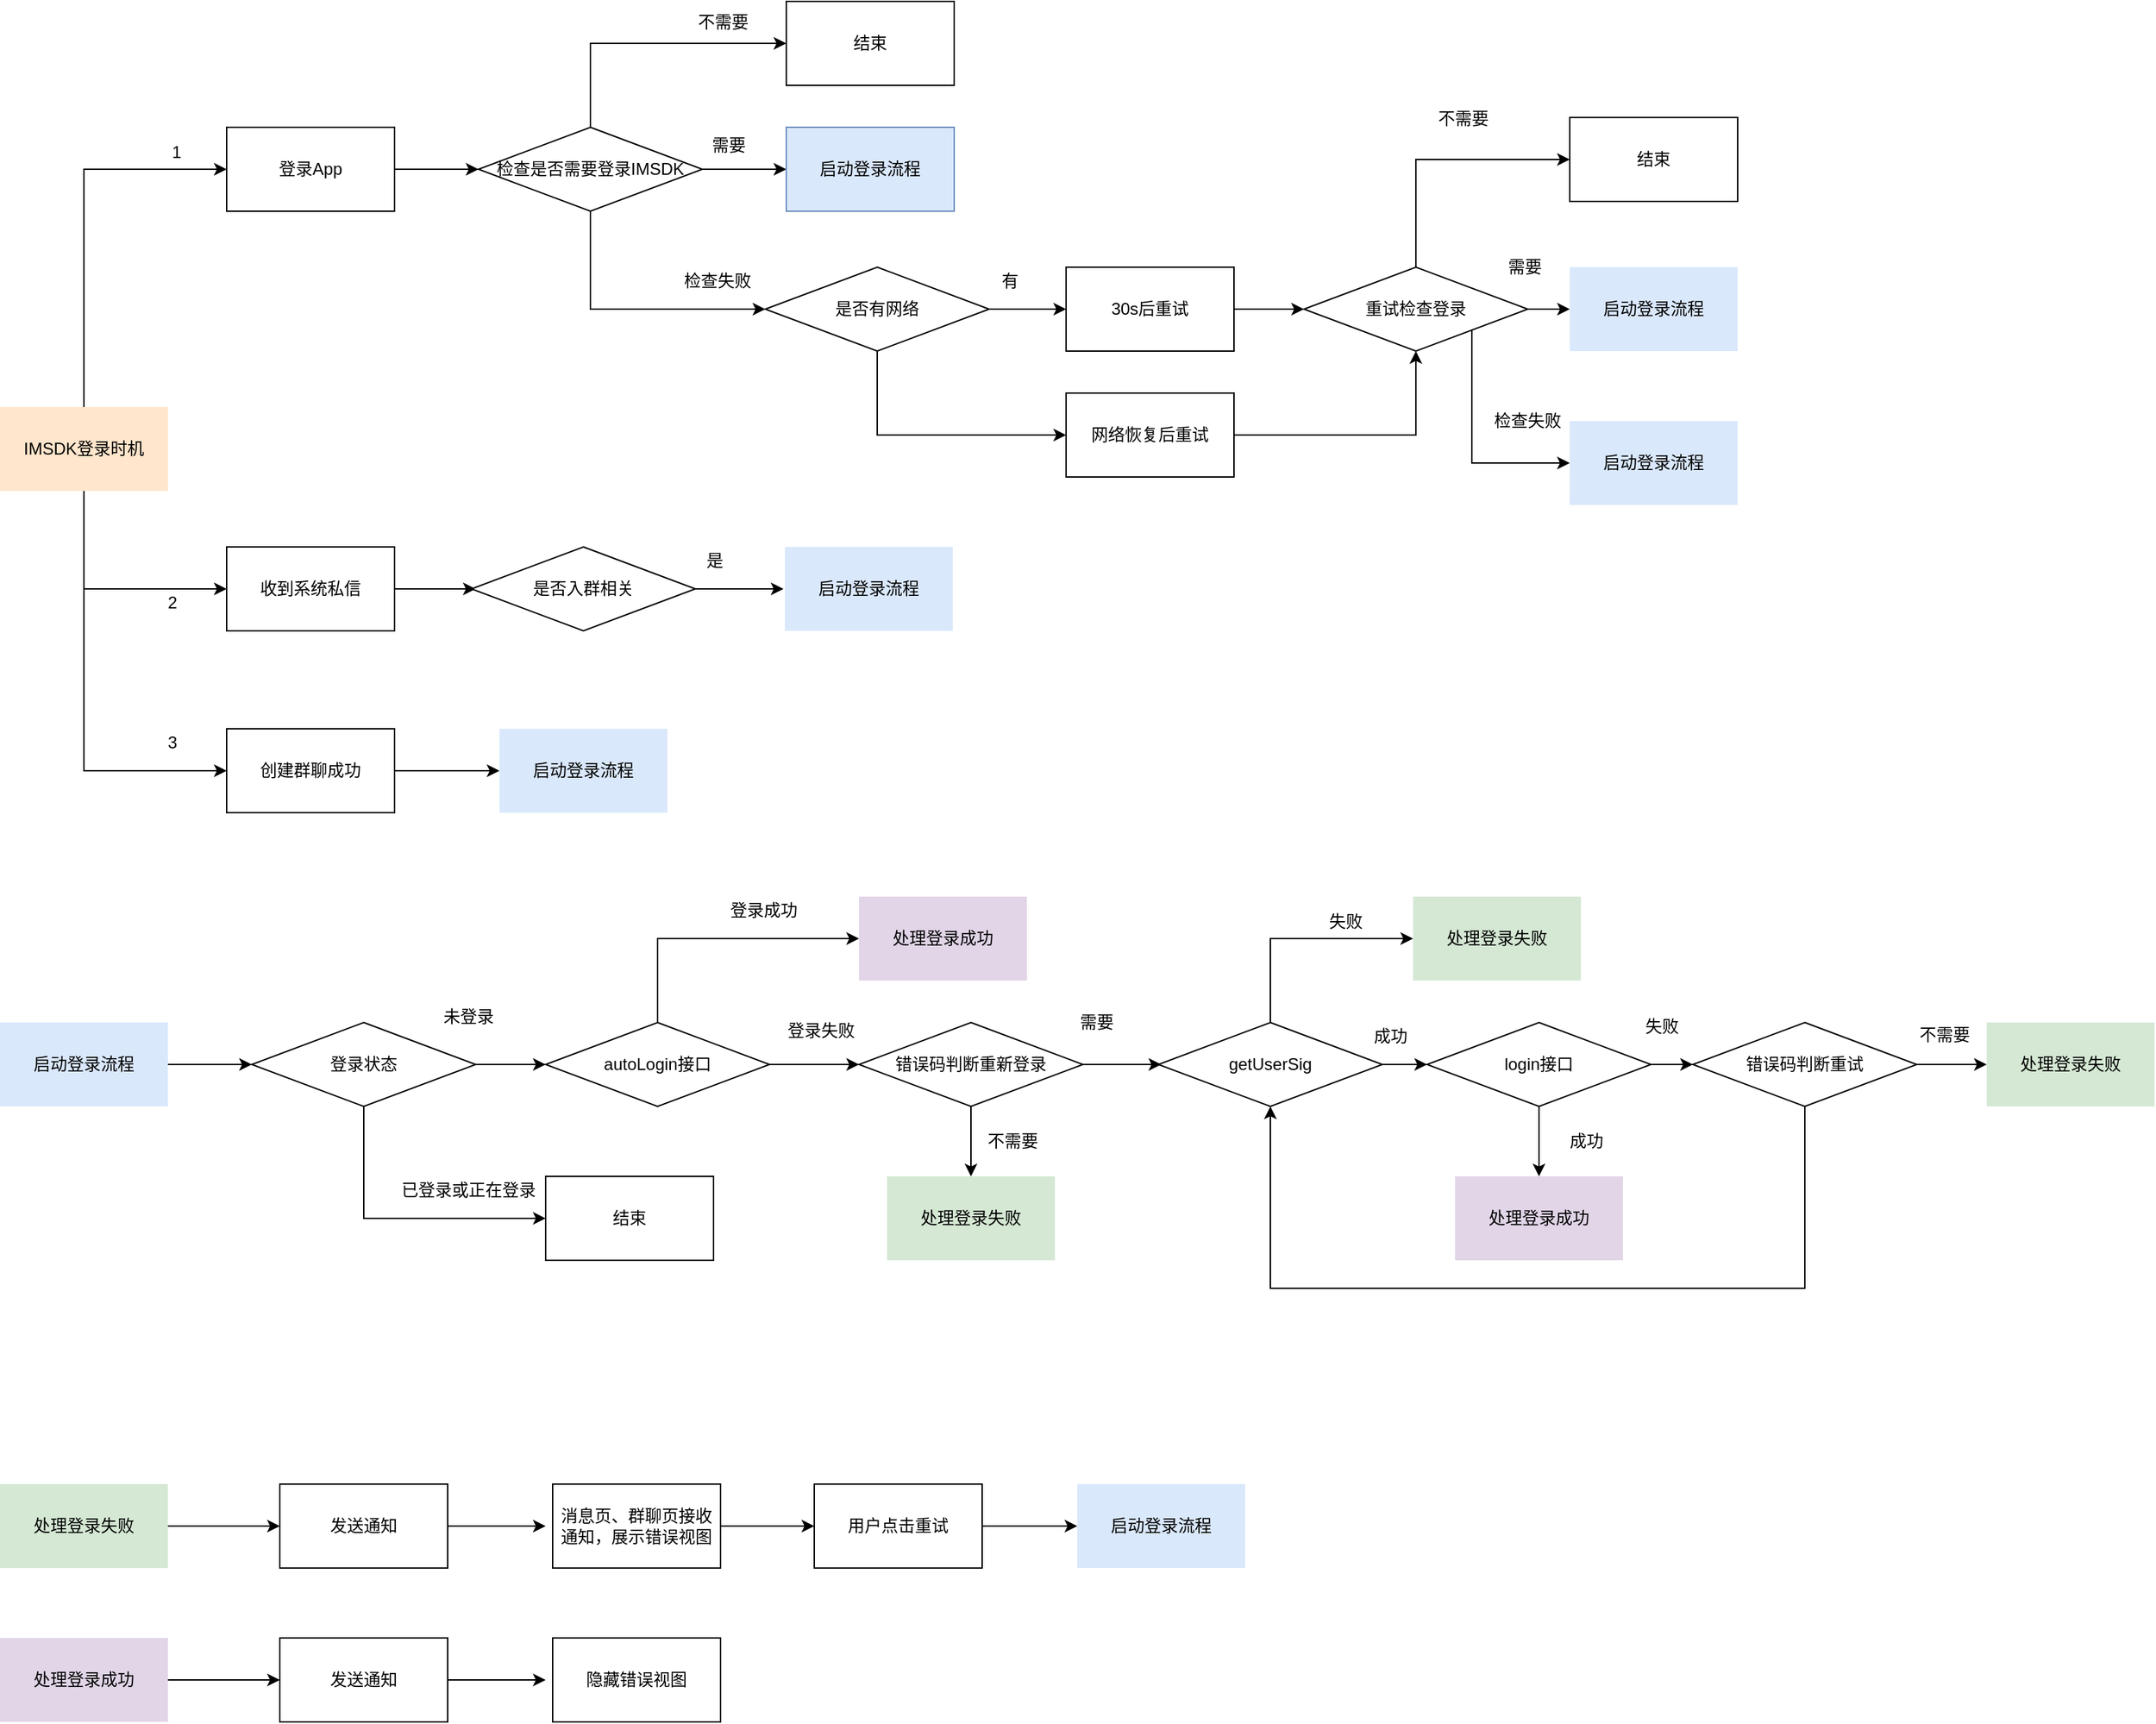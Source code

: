<mxfile version="12.2.3" type="github" pages="1">
  <diagram id="c0NUUx905rl7YYBqa5l2" name="Page-1">
    <mxGraphModel dx="2066" dy="1060" grid="1" gridSize="10" guides="1" tooltips="1" connect="1" arrows="1" fold="1" page="1" pageScale="1" pageWidth="4681" pageHeight="3300" math="0" shadow="0">
      <root>
        <mxCell id="0"/>
        <mxCell id="1" parent="0"/>
        <mxCell id="lAbQS1DIYK83FeChOZU8-4" style="edgeStyle=orthogonalEdgeStyle;rounded=0;orthogonalLoop=1;jettySize=auto;html=1;exitX=1;exitY=0.5;exitDx=0;exitDy=0;entryX=0;entryY=0.5;entryDx=0;entryDy=0;" edge="1" parent="1" source="lAbQS1DIYK83FeChOZU8-1" target="lAbQS1DIYK83FeChOZU8-2">
          <mxGeometry relative="1" as="geometry"/>
        </mxCell>
        <mxCell id="lAbQS1DIYK83FeChOZU8-1" value="登录App" style="rounded=0;whiteSpace=wrap;html=1;" vertex="1" parent="1">
          <mxGeometry x="482" y="290" width="120" height="60" as="geometry"/>
        </mxCell>
        <mxCell id="lAbQS1DIYK83FeChOZU8-6" style="edgeStyle=orthogonalEdgeStyle;rounded=0;orthogonalLoop=1;jettySize=auto;html=1;exitX=1;exitY=0.5;exitDx=0;exitDy=0;" edge="1" parent="1" source="lAbQS1DIYK83FeChOZU8-2" target="lAbQS1DIYK83FeChOZU8-5">
          <mxGeometry relative="1" as="geometry"/>
        </mxCell>
        <mxCell id="lAbQS1DIYK83FeChOZU8-9" style="edgeStyle=orthogonalEdgeStyle;rounded=0;orthogonalLoop=1;jettySize=auto;html=1;exitX=0.5;exitY=1;exitDx=0;exitDy=0;entryX=0;entryY=0.5;entryDx=0;entryDy=0;" edge="1" parent="1" source="lAbQS1DIYK83FeChOZU8-2" target="lAbQS1DIYK83FeChOZU8-14">
          <mxGeometry relative="1" as="geometry">
            <mxPoint x="882" y="420" as="targetPoint"/>
          </mxGeometry>
        </mxCell>
        <mxCell id="lAbQS1DIYK83FeChOZU8-12" style="edgeStyle=orthogonalEdgeStyle;rounded=0;orthogonalLoop=1;jettySize=auto;html=1;exitX=0.5;exitY=0;exitDx=0;exitDy=0;entryX=0;entryY=0.5;entryDx=0;entryDy=0;" edge="1" parent="1" source="lAbQS1DIYK83FeChOZU8-2" target="lAbQS1DIYK83FeChOZU8-11">
          <mxGeometry relative="1" as="geometry"/>
        </mxCell>
        <mxCell id="lAbQS1DIYK83FeChOZU8-2" value="检查是否需要登录IMSDK" style="rhombus;whiteSpace=wrap;html=1;" vertex="1" parent="1">
          <mxGeometry x="662" y="290" width="160" height="60" as="geometry"/>
        </mxCell>
        <mxCell id="lAbQS1DIYK83FeChOZU8-5" value="启动登录流程" style="rounded=0;whiteSpace=wrap;html=1;fillColor=#dae8fc;strokeColor=#6c8ebf;" vertex="1" parent="1">
          <mxGeometry x="882" y="290" width="120" height="60" as="geometry"/>
        </mxCell>
        <mxCell id="lAbQS1DIYK83FeChOZU8-8" value="检查失败" style="text;html=1;resizable=0;points=[];autosize=1;align=left;verticalAlign=top;spacingTop=-4;" vertex="1" parent="1">
          <mxGeometry x="807" y="390" width="60" height="20" as="geometry"/>
        </mxCell>
        <mxCell id="lAbQS1DIYK83FeChOZU8-10" value="需要" style="text;html=1;resizable=0;points=[];autosize=1;align=left;verticalAlign=top;spacingTop=-4;" vertex="1" parent="1">
          <mxGeometry x="827" y="293" width="40" height="20" as="geometry"/>
        </mxCell>
        <mxCell id="lAbQS1DIYK83FeChOZU8-11" value="结束" style="rounded=0;whiteSpace=wrap;html=1;" vertex="1" parent="1">
          <mxGeometry x="882" y="200" width="120" height="60" as="geometry"/>
        </mxCell>
        <mxCell id="lAbQS1DIYK83FeChOZU8-13" value="不需要" style="text;html=1;resizable=0;points=[];autosize=1;align=left;verticalAlign=top;spacingTop=-4;" vertex="1" parent="1">
          <mxGeometry x="817" y="205" width="50" height="20" as="geometry"/>
        </mxCell>
        <mxCell id="lAbQS1DIYK83FeChOZU8-16" style="edgeStyle=orthogonalEdgeStyle;rounded=0;orthogonalLoop=1;jettySize=auto;html=1;exitX=1;exitY=0.5;exitDx=0;exitDy=0;entryX=0;entryY=0.5;entryDx=0;entryDy=0;" edge="1" parent="1" source="lAbQS1DIYK83FeChOZU8-14" target="lAbQS1DIYK83FeChOZU8-15">
          <mxGeometry relative="1" as="geometry"/>
        </mxCell>
        <mxCell id="lAbQS1DIYK83FeChOZU8-19" style="edgeStyle=orthogonalEdgeStyle;rounded=0;orthogonalLoop=1;jettySize=auto;html=1;exitX=0.5;exitY=1;exitDx=0;exitDy=0;entryX=0;entryY=0.5;entryDx=0;entryDy=0;" edge="1" parent="1" source="lAbQS1DIYK83FeChOZU8-14" target="lAbQS1DIYK83FeChOZU8-18">
          <mxGeometry relative="1" as="geometry"/>
        </mxCell>
        <mxCell id="lAbQS1DIYK83FeChOZU8-14" value="是否有网络" style="rhombus;whiteSpace=wrap;html=1;" vertex="1" parent="1">
          <mxGeometry x="867" y="390" width="160" height="60" as="geometry"/>
        </mxCell>
        <mxCell id="lAbQS1DIYK83FeChOZU8-21" style="edgeStyle=orthogonalEdgeStyle;rounded=0;orthogonalLoop=1;jettySize=auto;html=1;exitX=1;exitY=0.5;exitDx=0;exitDy=0;entryX=0;entryY=0.5;entryDx=0;entryDy=0;" edge="1" parent="1" source="lAbQS1DIYK83FeChOZU8-15" target="lAbQS1DIYK83FeChOZU8-20">
          <mxGeometry relative="1" as="geometry"/>
        </mxCell>
        <mxCell id="lAbQS1DIYK83FeChOZU8-15" value="30s后重试" style="rounded=0;whiteSpace=wrap;html=1;" vertex="1" parent="1">
          <mxGeometry x="1082" y="390" width="120" height="60" as="geometry"/>
        </mxCell>
        <mxCell id="lAbQS1DIYK83FeChOZU8-17" value="有" style="text;html=1;resizable=0;points=[];autosize=1;align=left;verticalAlign=top;spacingTop=-4;" vertex="1" parent="1">
          <mxGeometry x="1034" y="390" width="30" height="20" as="geometry"/>
        </mxCell>
        <mxCell id="lAbQS1DIYK83FeChOZU8-22" style="edgeStyle=orthogonalEdgeStyle;rounded=0;orthogonalLoop=1;jettySize=auto;html=1;exitX=1;exitY=0.5;exitDx=0;exitDy=0;entryX=0.5;entryY=1;entryDx=0;entryDy=0;" edge="1" parent="1" source="lAbQS1DIYK83FeChOZU8-18" target="lAbQS1DIYK83FeChOZU8-20">
          <mxGeometry relative="1" as="geometry"/>
        </mxCell>
        <mxCell id="lAbQS1DIYK83FeChOZU8-18" value="网络恢复后重试" style="rounded=0;whiteSpace=wrap;html=1;" vertex="1" parent="1">
          <mxGeometry x="1082" y="480" width="120" height="60" as="geometry"/>
        </mxCell>
        <mxCell id="lAbQS1DIYK83FeChOZU8-24" style="edgeStyle=orthogonalEdgeStyle;rounded=0;orthogonalLoop=1;jettySize=auto;html=1;exitX=0.5;exitY=0;exitDx=0;exitDy=0;entryX=0;entryY=0.5;entryDx=0;entryDy=0;" edge="1" parent="1" source="lAbQS1DIYK83FeChOZU8-20" target="lAbQS1DIYK83FeChOZU8-23">
          <mxGeometry relative="1" as="geometry"/>
        </mxCell>
        <mxCell id="lAbQS1DIYK83FeChOZU8-33" style="edgeStyle=orthogonalEdgeStyle;rounded=0;orthogonalLoop=1;jettySize=auto;html=1;exitX=1;exitY=0.5;exitDx=0;exitDy=0;entryX=0;entryY=0.5;entryDx=0;entryDy=0;" edge="1" parent="1" source="lAbQS1DIYK83FeChOZU8-20" target="lAbQS1DIYK83FeChOZU8-25">
          <mxGeometry relative="1" as="geometry"/>
        </mxCell>
        <mxCell id="lAbQS1DIYK83FeChOZU8-35" style="edgeStyle=orthogonalEdgeStyle;rounded=0;orthogonalLoop=1;jettySize=auto;html=1;exitX=1;exitY=1;exitDx=0;exitDy=0;entryX=0;entryY=0.5;entryDx=0;entryDy=0;" edge="1" parent="1" source="lAbQS1DIYK83FeChOZU8-20" target="lAbQS1DIYK83FeChOZU8-34">
          <mxGeometry relative="1" as="geometry">
            <Array as="points">
              <mxPoint x="1372" y="530"/>
            </Array>
          </mxGeometry>
        </mxCell>
        <mxCell id="lAbQS1DIYK83FeChOZU8-20" value="重试检查登录" style="rhombus;whiteSpace=wrap;html=1;" vertex="1" parent="1">
          <mxGeometry x="1252" y="390" width="160" height="60" as="geometry"/>
        </mxCell>
        <mxCell id="lAbQS1DIYK83FeChOZU8-23" value="结束" style="rounded=0;whiteSpace=wrap;html=1;" vertex="1" parent="1">
          <mxGeometry x="1442" y="283" width="120" height="60" as="geometry"/>
        </mxCell>
        <mxCell id="lAbQS1DIYK83FeChOZU8-25" value="启动登录流程" style="rounded=0;whiteSpace=wrap;html=1;fillColor=#dae8fc;strokeColor=none;" vertex="1" parent="1">
          <mxGeometry x="1442" y="390" width="120" height="60" as="geometry"/>
        </mxCell>
        <mxCell id="lAbQS1DIYK83FeChOZU8-26" value="不需要" style="text;html=1;resizable=0;points=[];autosize=1;align=left;verticalAlign=top;spacingTop=-4;" vertex="1" parent="1">
          <mxGeometry x="1346" y="274" width="50" height="20" as="geometry"/>
        </mxCell>
        <mxCell id="lAbQS1DIYK83FeChOZU8-28" value="需要" style="text;html=1;resizable=0;points=[];autosize=1;align=left;verticalAlign=top;spacingTop=-4;" vertex="1" parent="1">
          <mxGeometry x="1396" y="380" width="40" height="20" as="geometry"/>
        </mxCell>
        <mxCell id="lAbQS1DIYK83FeChOZU8-34" value="启动登录流程" style="rounded=0;whiteSpace=wrap;html=1;strokeColor=none;fillColor=#dae8fc;" vertex="1" parent="1">
          <mxGeometry x="1442" y="500" width="120" height="60" as="geometry"/>
        </mxCell>
        <mxCell id="lAbQS1DIYK83FeChOZU8-37" value="检查失败" style="text;html=1;resizable=0;points=[];autosize=1;align=left;verticalAlign=top;spacingTop=-4;" vertex="1" parent="1">
          <mxGeometry x="1386" y="490" width="60" height="20" as="geometry"/>
        </mxCell>
        <mxCell id="lAbQS1DIYK83FeChOZU8-40" style="edgeStyle=orthogonalEdgeStyle;rounded=0;orthogonalLoop=1;jettySize=auto;html=1;exitX=1;exitY=0.5;exitDx=0;exitDy=0;entryX=0;entryY=0.5;entryDx=0;entryDy=0;" edge="1" parent="1" source="lAbQS1DIYK83FeChOZU8-38">
          <mxGeometry relative="1" as="geometry">
            <mxPoint x="500" y="960" as="targetPoint"/>
          </mxGeometry>
        </mxCell>
        <mxCell id="lAbQS1DIYK83FeChOZU8-38" value="启动登录流程" style="rounded=0;whiteSpace=wrap;html=1;strokeColor=none;fillColor=#dae8fc;" vertex="1" parent="1">
          <mxGeometry x="320" y="930" width="120" height="60" as="geometry"/>
        </mxCell>
        <mxCell id="lAbQS1DIYK83FeChOZU8-45" style="edgeStyle=orthogonalEdgeStyle;rounded=0;orthogonalLoop=1;jettySize=auto;html=1;exitX=0.5;exitY=1;exitDx=0;exitDy=0;entryX=0;entryY=0.5;entryDx=0;entryDy=0;" edge="1" parent="1" source="lAbQS1DIYK83FeChOZU8-41" target="lAbQS1DIYK83FeChOZU8-44">
          <mxGeometry relative="1" as="geometry"/>
        </mxCell>
        <mxCell id="lAbQS1DIYK83FeChOZU8-46" style="edgeStyle=orthogonalEdgeStyle;rounded=0;orthogonalLoop=1;jettySize=auto;html=1;exitX=1;exitY=0.5;exitDx=0;exitDy=0;entryX=0;entryY=0.5;entryDx=0;entryDy=0;" edge="1" parent="1" source="lAbQS1DIYK83FeChOZU8-41">
          <mxGeometry relative="1" as="geometry">
            <mxPoint x="710" y="960" as="targetPoint"/>
          </mxGeometry>
        </mxCell>
        <mxCell id="lAbQS1DIYK83FeChOZU8-41" value="登录状态" style="rhombus;whiteSpace=wrap;html=1;" vertex="1" parent="1">
          <mxGeometry x="500" y="930" width="160" height="60" as="geometry"/>
        </mxCell>
        <mxCell id="lAbQS1DIYK83FeChOZU8-44" value="结束" style="rounded=0;whiteSpace=wrap;html=1;" vertex="1" parent="1">
          <mxGeometry x="710" y="1040" width="120" height="60" as="geometry"/>
        </mxCell>
        <mxCell id="lAbQS1DIYK83FeChOZU8-57" style="edgeStyle=orthogonalEdgeStyle;rounded=0;orthogonalLoop=1;jettySize=auto;html=1;exitX=0.5;exitY=0;exitDx=0;exitDy=0;entryX=0;entryY=0.5;entryDx=0;entryDy=0;" edge="1" parent="1" source="lAbQS1DIYK83FeChOZU8-47" target="lAbQS1DIYK83FeChOZU8-51">
          <mxGeometry relative="1" as="geometry"/>
        </mxCell>
        <mxCell id="lAbQS1DIYK83FeChOZU8-58" style="edgeStyle=orthogonalEdgeStyle;rounded=0;orthogonalLoop=1;jettySize=auto;html=1;exitX=1;exitY=0.5;exitDx=0;exitDy=0;entryX=0;entryY=0.5;entryDx=0;entryDy=0;" edge="1" parent="1" source="lAbQS1DIYK83FeChOZU8-47">
          <mxGeometry relative="1" as="geometry">
            <mxPoint x="934" y="960" as="targetPoint"/>
          </mxGeometry>
        </mxCell>
        <mxCell id="lAbQS1DIYK83FeChOZU8-47" value="autoLogin接口" style="rhombus;whiteSpace=wrap;html=1;" vertex="1" parent="1">
          <mxGeometry x="710" y="930" width="160" height="60" as="geometry"/>
        </mxCell>
        <mxCell id="lAbQS1DIYK83FeChOZU8-48" value="已登录或正在登录" style="text;html=1;resizable=0;points=[];autosize=1;align=left;verticalAlign=top;spacingTop=-4;" vertex="1" parent="1">
          <mxGeometry x="605" y="1040" width="110" height="20" as="geometry"/>
        </mxCell>
        <mxCell id="lAbQS1DIYK83FeChOZU8-49" value="未登录" style="text;html=1;resizable=0;points=[];autosize=1;align=left;verticalAlign=top;spacingTop=-4;" vertex="1" parent="1">
          <mxGeometry x="635" y="916" width="50" height="20" as="geometry"/>
        </mxCell>
        <mxCell id="lAbQS1DIYK83FeChOZU8-51" value="处理登录成功" style="rounded=0;whiteSpace=wrap;html=1;strokeColor=none;fillColor=#e1d5e7;" vertex="1" parent="1">
          <mxGeometry x="934" y="840" width="120" height="60" as="geometry"/>
        </mxCell>
        <mxCell id="lAbQS1DIYK83FeChOZU8-53" value="登录成功" style="text;html=1;resizable=0;points=[];autosize=1;align=left;verticalAlign=top;spacingTop=-4;" vertex="1" parent="1">
          <mxGeometry x="840" y="840" width="60" height="20" as="geometry"/>
        </mxCell>
        <mxCell id="lAbQS1DIYK83FeChOZU8-63" style="edgeStyle=orthogonalEdgeStyle;rounded=0;orthogonalLoop=1;jettySize=auto;html=1;exitX=1;exitY=0.5;exitDx=0;exitDy=0;" edge="1" parent="1" source="lAbQS1DIYK83FeChOZU8-59">
          <mxGeometry relative="1" as="geometry">
            <mxPoint x="1150" y="960" as="targetPoint"/>
          </mxGeometry>
        </mxCell>
        <mxCell id="lAbQS1DIYK83FeChOZU8-82" style="edgeStyle=orthogonalEdgeStyle;rounded=0;orthogonalLoop=1;jettySize=auto;html=1;exitX=0.5;exitY=1;exitDx=0;exitDy=0;entryX=0.5;entryY=0;entryDx=0;entryDy=0;" edge="1" parent="1" source="lAbQS1DIYK83FeChOZU8-59" target="lAbQS1DIYK83FeChOZU8-62">
          <mxGeometry relative="1" as="geometry"/>
        </mxCell>
        <mxCell id="lAbQS1DIYK83FeChOZU8-59" value="错误码判断重新登录" style="rhombus;whiteSpace=wrap;html=1;" vertex="1" parent="1">
          <mxGeometry x="934" y="930" width="160" height="60" as="geometry"/>
        </mxCell>
        <mxCell id="lAbQS1DIYK83FeChOZU8-60" value="登录失败" style="text;html=1;resizable=0;points=[];autosize=1;align=left;verticalAlign=top;spacingTop=-4;" vertex="1" parent="1">
          <mxGeometry x="881" y="926" width="60" height="20" as="geometry"/>
        </mxCell>
        <mxCell id="lAbQS1DIYK83FeChOZU8-62" value="处理登录失败" style="rounded=0;whiteSpace=wrap;html=1;fillColor=#d5e8d4;strokeColor=none;" vertex="1" parent="1">
          <mxGeometry x="954" y="1040" width="120" height="60" as="geometry"/>
        </mxCell>
        <mxCell id="lAbQS1DIYK83FeChOZU8-64" value="需要" style="text;html=1;resizable=0;points=[];autosize=1;align=left;verticalAlign=top;spacingTop=-4;" vertex="1" parent="1">
          <mxGeometry x="1090" y="920" width="40" height="20" as="geometry"/>
        </mxCell>
        <mxCell id="lAbQS1DIYK83FeChOZU8-66" value="不需要" style="text;html=1;resizable=0;points=[];autosize=1;align=left;verticalAlign=top;spacingTop=-4;" vertex="1" parent="1">
          <mxGeometry x="1024" y="1005" width="50" height="20" as="geometry"/>
        </mxCell>
        <mxCell id="lAbQS1DIYK83FeChOZU8-69" value="处理登录失败" style="rounded=0;whiteSpace=wrap;html=1;fillColor=#d5e8d4;strokeColor=none;" vertex="1" parent="1">
          <mxGeometry x="1330" y="840" width="120" height="60" as="geometry"/>
        </mxCell>
        <mxCell id="lAbQS1DIYK83FeChOZU8-71" value="失败" style="text;html=1;resizable=0;points=[];autosize=1;align=left;verticalAlign=top;spacingTop=-4;" vertex="1" parent="1">
          <mxGeometry x="1268" y="848" width="40" height="20" as="geometry"/>
        </mxCell>
        <mxCell id="lAbQS1DIYK83FeChOZU8-72" value="成功" style="text;html=1;resizable=0;points=[];autosize=1;align=left;verticalAlign=top;spacingTop=-4;" vertex="1" parent="1">
          <mxGeometry x="1300" y="930" width="40" height="20" as="geometry"/>
        </mxCell>
        <mxCell id="lAbQS1DIYK83FeChOZU8-75" style="edgeStyle=orthogonalEdgeStyle;rounded=0;orthogonalLoop=1;jettySize=auto;html=1;exitX=0.5;exitY=0;exitDx=0;exitDy=0;entryX=0;entryY=0.5;entryDx=0;entryDy=0;" edge="1" parent="1" source="lAbQS1DIYK83FeChOZU8-73" target="lAbQS1DIYK83FeChOZU8-69">
          <mxGeometry relative="1" as="geometry"/>
        </mxCell>
        <mxCell id="lAbQS1DIYK83FeChOZU8-76" style="edgeStyle=orthogonalEdgeStyle;rounded=0;orthogonalLoop=1;jettySize=auto;html=1;exitX=1;exitY=0.5;exitDx=0;exitDy=0;entryX=0;entryY=0.5;entryDx=0;entryDy=0;" edge="1" parent="1" source="lAbQS1DIYK83FeChOZU8-73" target="lAbQS1DIYK83FeChOZU8-74">
          <mxGeometry relative="1" as="geometry"/>
        </mxCell>
        <mxCell id="lAbQS1DIYK83FeChOZU8-73" value="getUserSig" style="rhombus;whiteSpace=wrap;html=1;" vertex="1" parent="1">
          <mxGeometry x="1148" y="930" width="160" height="60" as="geometry"/>
        </mxCell>
        <mxCell id="lAbQS1DIYK83FeChOZU8-83" style="edgeStyle=orthogonalEdgeStyle;rounded=0;orthogonalLoop=1;jettySize=auto;html=1;exitX=0.5;exitY=1;exitDx=0;exitDy=0;entryX=0.5;entryY=0;entryDx=0;entryDy=0;" edge="1" parent="1" source="lAbQS1DIYK83FeChOZU8-74" target="lAbQS1DIYK83FeChOZU8-78">
          <mxGeometry relative="1" as="geometry"/>
        </mxCell>
        <mxCell id="lAbQS1DIYK83FeChOZU8-84" style="edgeStyle=orthogonalEdgeStyle;rounded=0;orthogonalLoop=1;jettySize=auto;html=1;exitX=1;exitY=0.5;exitDx=0;exitDy=0;entryX=0;entryY=0.5;entryDx=0;entryDy=0;" edge="1" parent="1" source="lAbQS1DIYK83FeChOZU8-74" target="lAbQS1DIYK83FeChOZU8-81">
          <mxGeometry relative="1" as="geometry"/>
        </mxCell>
        <mxCell id="lAbQS1DIYK83FeChOZU8-74" value="login接口" style="rhombus;whiteSpace=wrap;html=1;" vertex="1" parent="1">
          <mxGeometry x="1340" y="930" width="160" height="60" as="geometry"/>
        </mxCell>
        <mxCell id="lAbQS1DIYK83FeChOZU8-78" value="处理登录成功" style="rounded=0;whiteSpace=wrap;html=1;fillColor=#e1d5e7;strokeColor=none;" vertex="1" parent="1">
          <mxGeometry x="1360" y="1040" width="120" height="60" as="geometry"/>
        </mxCell>
        <mxCell id="lAbQS1DIYK83FeChOZU8-80" value="成功" style="text;html=1;resizable=0;points=[];autosize=1;align=left;verticalAlign=top;spacingTop=-4;" vertex="1" parent="1">
          <mxGeometry x="1440" y="1005" width="40" height="20" as="geometry"/>
        </mxCell>
        <mxCell id="lAbQS1DIYK83FeChOZU8-87" style="edgeStyle=orthogonalEdgeStyle;rounded=0;orthogonalLoop=1;jettySize=auto;html=1;exitX=1;exitY=0.5;exitDx=0;exitDy=0;entryX=0;entryY=0.5;entryDx=0;entryDy=0;" edge="1" parent="1" source="lAbQS1DIYK83FeChOZU8-81" target="lAbQS1DIYK83FeChOZU8-86">
          <mxGeometry relative="1" as="geometry"/>
        </mxCell>
        <mxCell id="lAbQS1DIYK83FeChOZU8-89" style="edgeStyle=orthogonalEdgeStyle;rounded=0;orthogonalLoop=1;jettySize=auto;html=1;exitX=0.5;exitY=1;exitDx=0;exitDy=0;entryX=0.5;entryY=1;entryDx=0;entryDy=0;" edge="1" parent="1" source="lAbQS1DIYK83FeChOZU8-81" target="lAbQS1DIYK83FeChOZU8-73">
          <mxGeometry relative="1" as="geometry">
            <mxPoint x="1530" y="1336" as="targetPoint"/>
            <Array as="points">
              <mxPoint x="1610" y="1120"/>
              <mxPoint x="1228" y="1120"/>
            </Array>
          </mxGeometry>
        </mxCell>
        <mxCell id="lAbQS1DIYK83FeChOZU8-81" value="错误码判断重试" style="rhombus;whiteSpace=wrap;html=1;" vertex="1" parent="1">
          <mxGeometry x="1530" y="930" width="160" height="60" as="geometry"/>
        </mxCell>
        <mxCell id="lAbQS1DIYK83FeChOZU8-85" value="失败" style="text;html=1;resizable=0;points=[];autosize=1;align=left;verticalAlign=top;spacingTop=-4;" vertex="1" parent="1">
          <mxGeometry x="1494" y="923" width="40" height="20" as="geometry"/>
        </mxCell>
        <mxCell id="lAbQS1DIYK83FeChOZU8-86" value="处理登录失败" style="rounded=0;whiteSpace=wrap;html=1;fillColor=#d5e8d4;strokeColor=none;" vertex="1" parent="1">
          <mxGeometry x="1740" y="930" width="120" height="60" as="geometry"/>
        </mxCell>
        <mxCell id="lAbQS1DIYK83FeChOZU8-88" value="不需要" style="text;html=1;resizable=0;points=[];autosize=1;align=left;verticalAlign=top;spacingTop=-4;" vertex="1" parent="1">
          <mxGeometry x="1690" y="929" width="50" height="20" as="geometry"/>
        </mxCell>
        <mxCell id="lAbQS1DIYK83FeChOZU8-93" style="edgeStyle=orthogonalEdgeStyle;rounded=0;orthogonalLoop=1;jettySize=auto;html=1;exitX=1;exitY=0.5;exitDx=0;exitDy=0;entryX=0;entryY=0.5;entryDx=0;entryDy=0;" edge="1" parent="1" source="lAbQS1DIYK83FeChOZU8-90" target="lAbQS1DIYK83FeChOZU8-91">
          <mxGeometry relative="1" as="geometry"/>
        </mxCell>
        <mxCell id="lAbQS1DIYK83FeChOZU8-90" value="处理登录失败" style="rounded=0;whiteSpace=wrap;html=1;fillColor=#d5e8d4;strokeColor=none;" vertex="1" parent="1">
          <mxGeometry x="320" y="1260" width="120" height="60" as="geometry"/>
        </mxCell>
        <mxCell id="lAbQS1DIYK83FeChOZU8-94" style="edgeStyle=orthogonalEdgeStyle;rounded=0;orthogonalLoop=1;jettySize=auto;html=1;exitX=1;exitY=0.5;exitDx=0;exitDy=0;" edge="1" parent="1" source="lAbQS1DIYK83FeChOZU8-91">
          <mxGeometry relative="1" as="geometry">
            <mxPoint x="710" y="1290" as="targetPoint"/>
          </mxGeometry>
        </mxCell>
        <mxCell id="lAbQS1DIYK83FeChOZU8-91" value="发送通知" style="rounded=0;whiteSpace=wrap;html=1;" vertex="1" parent="1">
          <mxGeometry x="520" y="1260" width="120" height="60" as="geometry"/>
        </mxCell>
        <mxCell id="lAbQS1DIYK83FeChOZU8-97" style="edgeStyle=orthogonalEdgeStyle;rounded=0;orthogonalLoop=1;jettySize=auto;html=1;exitX=1;exitY=0.5;exitDx=0;exitDy=0;" edge="1" parent="1" source="lAbQS1DIYK83FeChOZU8-92" target="lAbQS1DIYK83FeChOZU8-95">
          <mxGeometry relative="1" as="geometry"/>
        </mxCell>
        <mxCell id="lAbQS1DIYK83FeChOZU8-92" value="消息页、群聊页接收通知，展示错误视图" style="rounded=0;whiteSpace=wrap;html=1;" vertex="1" parent="1">
          <mxGeometry x="715" y="1260" width="120" height="60" as="geometry"/>
        </mxCell>
        <mxCell id="lAbQS1DIYK83FeChOZU8-98" style="edgeStyle=orthogonalEdgeStyle;rounded=0;orthogonalLoop=1;jettySize=auto;html=1;exitX=1;exitY=0.5;exitDx=0;exitDy=0;" edge="1" parent="1" source="lAbQS1DIYK83FeChOZU8-95">
          <mxGeometry relative="1" as="geometry">
            <mxPoint x="1090" y="1290" as="targetPoint"/>
          </mxGeometry>
        </mxCell>
        <mxCell id="lAbQS1DIYK83FeChOZU8-95" value="用户点击重试" style="rounded=0;whiteSpace=wrap;html=1;" vertex="1" parent="1">
          <mxGeometry x="902" y="1260" width="120" height="60" as="geometry"/>
        </mxCell>
        <mxCell id="lAbQS1DIYK83FeChOZU8-99" value="启动登录流程" style="rounded=0;whiteSpace=wrap;html=1;strokeColor=none;fillColor=#dae8fc;" vertex="1" parent="1">
          <mxGeometry x="1090" y="1260" width="120" height="60" as="geometry"/>
        </mxCell>
        <mxCell id="lAbQS1DIYK83FeChOZU8-102" style="edgeStyle=orthogonalEdgeStyle;rounded=0;orthogonalLoop=1;jettySize=auto;html=1;exitX=1;exitY=0.5;exitDx=0;exitDy=0;entryX=0;entryY=0.5;entryDx=0;entryDy=0;" edge="1" parent="1" source="lAbQS1DIYK83FeChOZU8-100" target="lAbQS1DIYK83FeChOZU8-101">
          <mxGeometry relative="1" as="geometry"/>
        </mxCell>
        <mxCell id="lAbQS1DIYK83FeChOZU8-100" value="处理登录成功" style="rounded=0;whiteSpace=wrap;html=1;fillColor=#e1d5e7;strokeColor=none;" vertex="1" parent="1">
          <mxGeometry x="320" y="1370" width="120" height="60" as="geometry"/>
        </mxCell>
        <mxCell id="lAbQS1DIYK83FeChOZU8-104" style="edgeStyle=orthogonalEdgeStyle;rounded=0;orthogonalLoop=1;jettySize=auto;html=1;exitX=1;exitY=0.5;exitDx=0;exitDy=0;" edge="1" parent="1" source="lAbQS1DIYK83FeChOZU8-101">
          <mxGeometry relative="1" as="geometry">
            <mxPoint x="710" y="1400" as="targetPoint"/>
          </mxGeometry>
        </mxCell>
        <mxCell id="lAbQS1DIYK83FeChOZU8-101" value="发送通知" style="rounded=0;whiteSpace=wrap;html=1;" vertex="1" parent="1">
          <mxGeometry x="520" y="1370" width="120" height="60" as="geometry"/>
        </mxCell>
        <mxCell id="lAbQS1DIYK83FeChOZU8-103" value="隐藏错误视图" style="rounded=0;whiteSpace=wrap;html=1;" vertex="1" parent="1">
          <mxGeometry x="715" y="1370" width="120" height="60" as="geometry"/>
        </mxCell>
        <mxCell id="lAbQS1DIYK83FeChOZU8-106" style="edgeStyle=orthogonalEdgeStyle;rounded=0;orthogonalLoop=1;jettySize=auto;html=1;exitX=0.5;exitY=0;exitDx=0;exitDy=0;entryX=0;entryY=0.5;entryDx=0;entryDy=0;" edge="1" parent="1" source="lAbQS1DIYK83FeChOZU8-105" target="lAbQS1DIYK83FeChOZU8-1">
          <mxGeometry relative="1" as="geometry"/>
        </mxCell>
        <mxCell id="lAbQS1DIYK83FeChOZU8-109" style="edgeStyle=orthogonalEdgeStyle;rounded=0;orthogonalLoop=1;jettySize=auto;html=1;exitX=0.5;exitY=1;exitDx=0;exitDy=0;entryX=0;entryY=0.5;entryDx=0;entryDy=0;" edge="1" parent="1" source="lAbQS1DIYK83FeChOZU8-105" target="lAbQS1DIYK83FeChOZU8-108">
          <mxGeometry relative="1" as="geometry"/>
        </mxCell>
        <mxCell id="lAbQS1DIYK83FeChOZU8-123" style="edgeStyle=orthogonalEdgeStyle;rounded=0;orthogonalLoop=1;jettySize=auto;html=1;exitX=0.5;exitY=1;exitDx=0;exitDy=0;entryX=0;entryY=0.5;entryDx=0;entryDy=0;" edge="1" parent="1" source="lAbQS1DIYK83FeChOZU8-105" target="lAbQS1DIYK83FeChOZU8-122">
          <mxGeometry relative="1" as="geometry"/>
        </mxCell>
        <mxCell id="lAbQS1DIYK83FeChOZU8-105" value="IMSDK登录时机" style="rounded=0;whiteSpace=wrap;html=1;strokeColor=none;fillColor=#ffe6cc;" vertex="1" parent="1">
          <mxGeometry x="320" y="490" width="120" height="60" as="geometry"/>
        </mxCell>
        <mxCell id="lAbQS1DIYK83FeChOZU8-107" value="1" style="text;html=1;resizable=0;points=[];autosize=1;align=left;verticalAlign=top;spacingTop=-4;" vertex="1" parent="1">
          <mxGeometry x="441" y="298" width="20" height="20" as="geometry"/>
        </mxCell>
        <mxCell id="lAbQS1DIYK83FeChOZU8-113" style="edgeStyle=orthogonalEdgeStyle;rounded=0;orthogonalLoop=1;jettySize=auto;html=1;exitX=1;exitY=0.5;exitDx=0;exitDy=0;" edge="1" parent="1" source="lAbQS1DIYK83FeChOZU8-108">
          <mxGeometry relative="1" as="geometry">
            <mxPoint x="660" y="620" as="targetPoint"/>
          </mxGeometry>
        </mxCell>
        <mxCell id="lAbQS1DIYK83FeChOZU8-108" value="收到系统私信" style="rounded=0;whiteSpace=wrap;html=1;" vertex="1" parent="1">
          <mxGeometry x="482" y="590" width="120" height="60" as="geometry"/>
        </mxCell>
        <mxCell id="lAbQS1DIYK83FeChOZU8-110" value="2" style="text;html=1;resizable=0;points=[];autosize=1;align=left;verticalAlign=top;spacingTop=-4;" vertex="1" parent="1">
          <mxGeometry x="438" y="620" width="20" height="20" as="geometry"/>
        </mxCell>
        <mxCell id="lAbQS1DIYK83FeChOZU8-120" style="edgeStyle=orthogonalEdgeStyle;rounded=0;orthogonalLoop=1;jettySize=auto;html=1;exitX=1;exitY=0.5;exitDx=0;exitDy=0;" edge="1" parent="1" source="lAbQS1DIYK83FeChOZU8-112">
          <mxGeometry relative="1" as="geometry">
            <mxPoint x="880" y="620" as="targetPoint"/>
          </mxGeometry>
        </mxCell>
        <mxCell id="lAbQS1DIYK83FeChOZU8-112" value="是否入群相关" style="rhombus;whiteSpace=wrap;html=1;" vertex="1" parent="1">
          <mxGeometry x="657" y="590" width="160" height="60" as="geometry"/>
        </mxCell>
        <mxCell id="lAbQS1DIYK83FeChOZU8-119" value="启动登录流程" style="rounded=0;whiteSpace=wrap;html=1;strokeColor=none;fillColor=#dae8fc;" vertex="1" parent="1">
          <mxGeometry x="881" y="590" width="120" height="60" as="geometry"/>
        </mxCell>
        <mxCell id="lAbQS1DIYK83FeChOZU8-121" value="是" style="text;html=1;resizable=0;points=[];autosize=1;align=left;verticalAlign=top;spacingTop=-4;" vertex="1" parent="1">
          <mxGeometry x="823" y="590" width="30" height="20" as="geometry"/>
        </mxCell>
        <mxCell id="lAbQS1DIYK83FeChOZU8-126" style="edgeStyle=orthogonalEdgeStyle;rounded=0;orthogonalLoop=1;jettySize=auto;html=1;exitX=1;exitY=0.5;exitDx=0;exitDy=0;entryX=0;entryY=0.5;entryDx=0;entryDy=0;" edge="1" parent="1" source="lAbQS1DIYK83FeChOZU8-122" target="lAbQS1DIYK83FeChOZU8-125">
          <mxGeometry relative="1" as="geometry"/>
        </mxCell>
        <mxCell id="lAbQS1DIYK83FeChOZU8-122" value="创建群聊成功" style="rounded=0;whiteSpace=wrap;html=1;" vertex="1" parent="1">
          <mxGeometry x="482" y="720" width="120" height="60" as="geometry"/>
        </mxCell>
        <mxCell id="lAbQS1DIYK83FeChOZU8-124" value="3" style="text;html=1;resizable=0;points=[];autosize=1;align=left;verticalAlign=top;spacingTop=-4;" vertex="1" parent="1">
          <mxGeometry x="438" y="720" width="20" height="20" as="geometry"/>
        </mxCell>
        <mxCell id="lAbQS1DIYK83FeChOZU8-125" value="启动登录流程" style="rounded=0;whiteSpace=wrap;html=1;strokeColor=none;fillColor=#dae8fc;" vertex="1" parent="1">
          <mxGeometry x="677" y="720" width="120" height="60" as="geometry"/>
        </mxCell>
      </root>
    </mxGraphModel>
  </diagram>
</mxfile>
